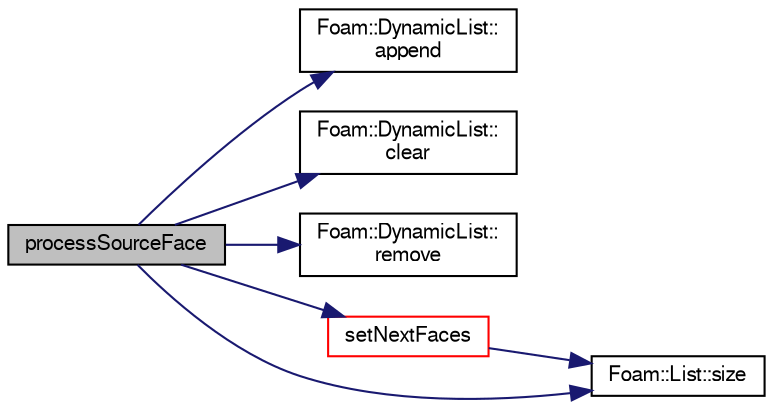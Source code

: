 digraph "processSourceFace"
{
  bgcolor="transparent";
  edge [fontname="FreeSans",fontsize="10",labelfontname="FreeSans",labelfontsize="10"];
  node [fontname="FreeSans",fontsize="10",shape=record];
  rankdir="LR";
  Node342 [label="processSourceFace",height=0.2,width=0.4,color="black", fillcolor="grey75", style="filled", fontcolor="black"];
  Node342 -> Node343 [color="midnightblue",fontsize="10",style="solid",fontname="FreeSans"];
  Node343 [label="Foam::DynamicList::\lappend",height=0.2,width=0.4,color="black",URL="$a25890.html#a7b67b42af715604376ad63a681dee6d8",tooltip="Append an element at the end of the list. "];
  Node342 -> Node344 [color="midnightblue",fontsize="10",style="solid",fontname="FreeSans"];
  Node344 [label="Foam::DynamicList::\lclear",height=0.2,width=0.4,color="black",URL="$a25890.html#ac8bb3912a3ce86b15842e79d0b421204",tooltip="Clear the addressed list, i.e. set the size to zero. "];
  Node342 -> Node345 [color="midnightblue",fontsize="10",style="solid",fontname="FreeSans"];
  Node345 [label="Foam::DynamicList::\lremove",height=0.2,width=0.4,color="black",URL="$a25890.html#a11a92c7c8e39f3f023c3bcca1e5297f0",tooltip="Remove and return the top element. "];
  Node342 -> Node346 [color="midnightblue",fontsize="10",style="solid",fontname="FreeSans"];
  Node346 [label="setNextFaces",height=0.2,width=0.4,color="red",URL="$a24878.html#adee6f9f7b283254dce7e2dbc11bdc690",tooltip="Set the source and target seed faces. "];
  Node346 -> Node347 [color="midnightblue",fontsize="10",style="solid",fontname="FreeSans"];
  Node347 [label="Foam::List::size",height=0.2,width=0.4,color="black",URL="$a25694.html#a8a5f6fa29bd4b500caf186f60245b384",tooltip="Override size to be inconsistent with allocated storage. "];
  Node342 -> Node347 [color="midnightblue",fontsize="10",style="solid",fontname="FreeSans"];
}
